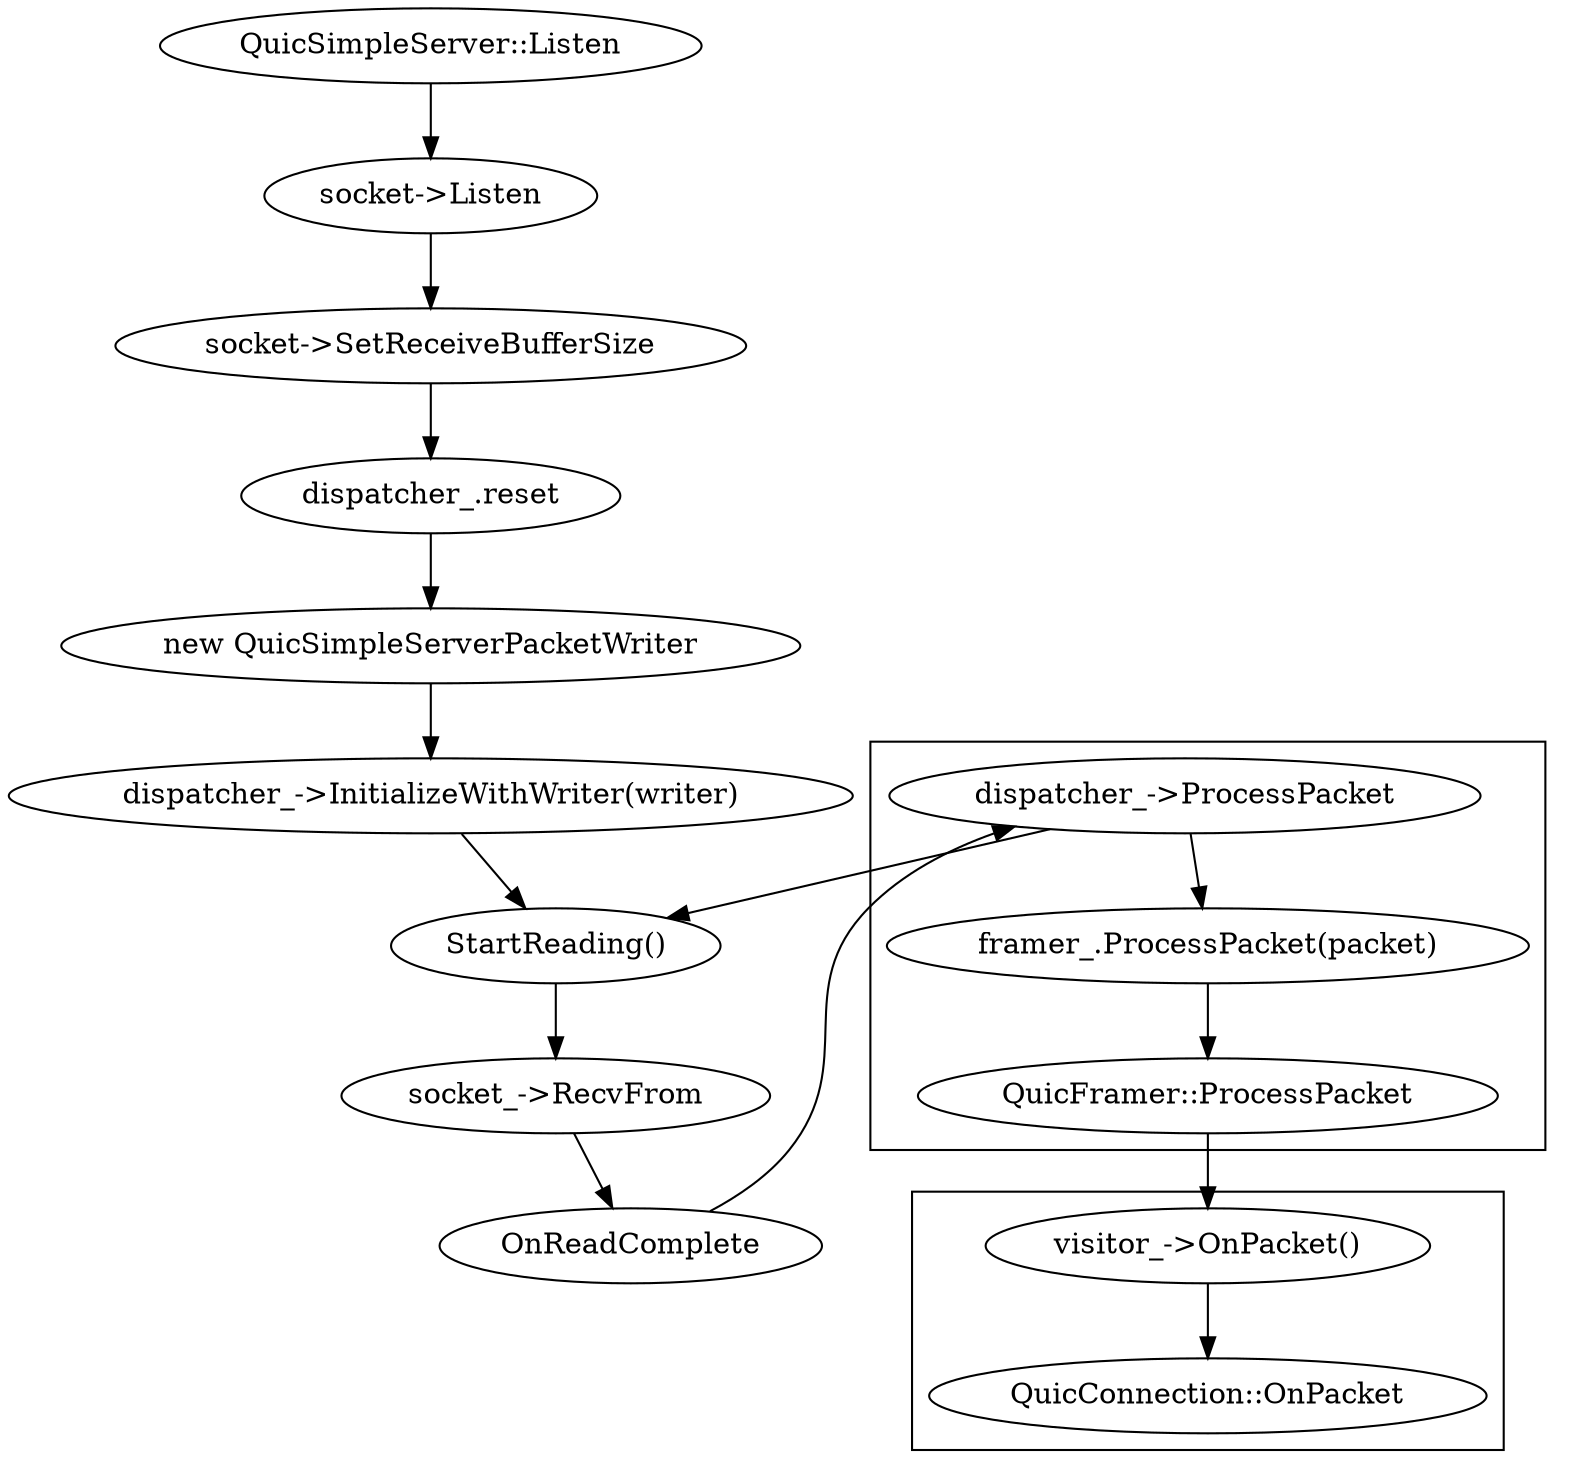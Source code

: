digraph main {
    "QuicSimpleServer::Listen"->"socket->Listen";
    "socket->Listen"->"socket->SetReceiveBufferSize";
    "socket->SetReceiveBufferSize"->"dispatcher_.reset";
    "dispatcher_.reset"->"new QuicSimpleServerPacketWriter";
    "new QuicSimpleServerPacketWriter"->"dispatcher_->InitializeWithWriter(writer)";
    "dispatcher_->InitializeWithWriter(writer)"->"StartReading()";
    "StartReading()"->"socket_->RecvFrom";
    "socket_->RecvFrom"->"OnReadComplete";
    "OnReadComplete"->"dispatcher_->ProcessPacket";
    "dispatcher_->ProcessPacket"->"StartReading()";

subgraph cluster1{
	"dispatcher_->ProcessPacket"->"framer_.ProcessPacket(packet)";
	"framer_.ProcessPacket(packet)"->"QuicFramer::ProcessPacket";
}
subgraph cluster2{
	"QuicFramer::ProcessPacket"->"visitor_->OnPacket()";
	"visitor_->OnPacket()"->"QuicConnection::OnPacket";
}

}
